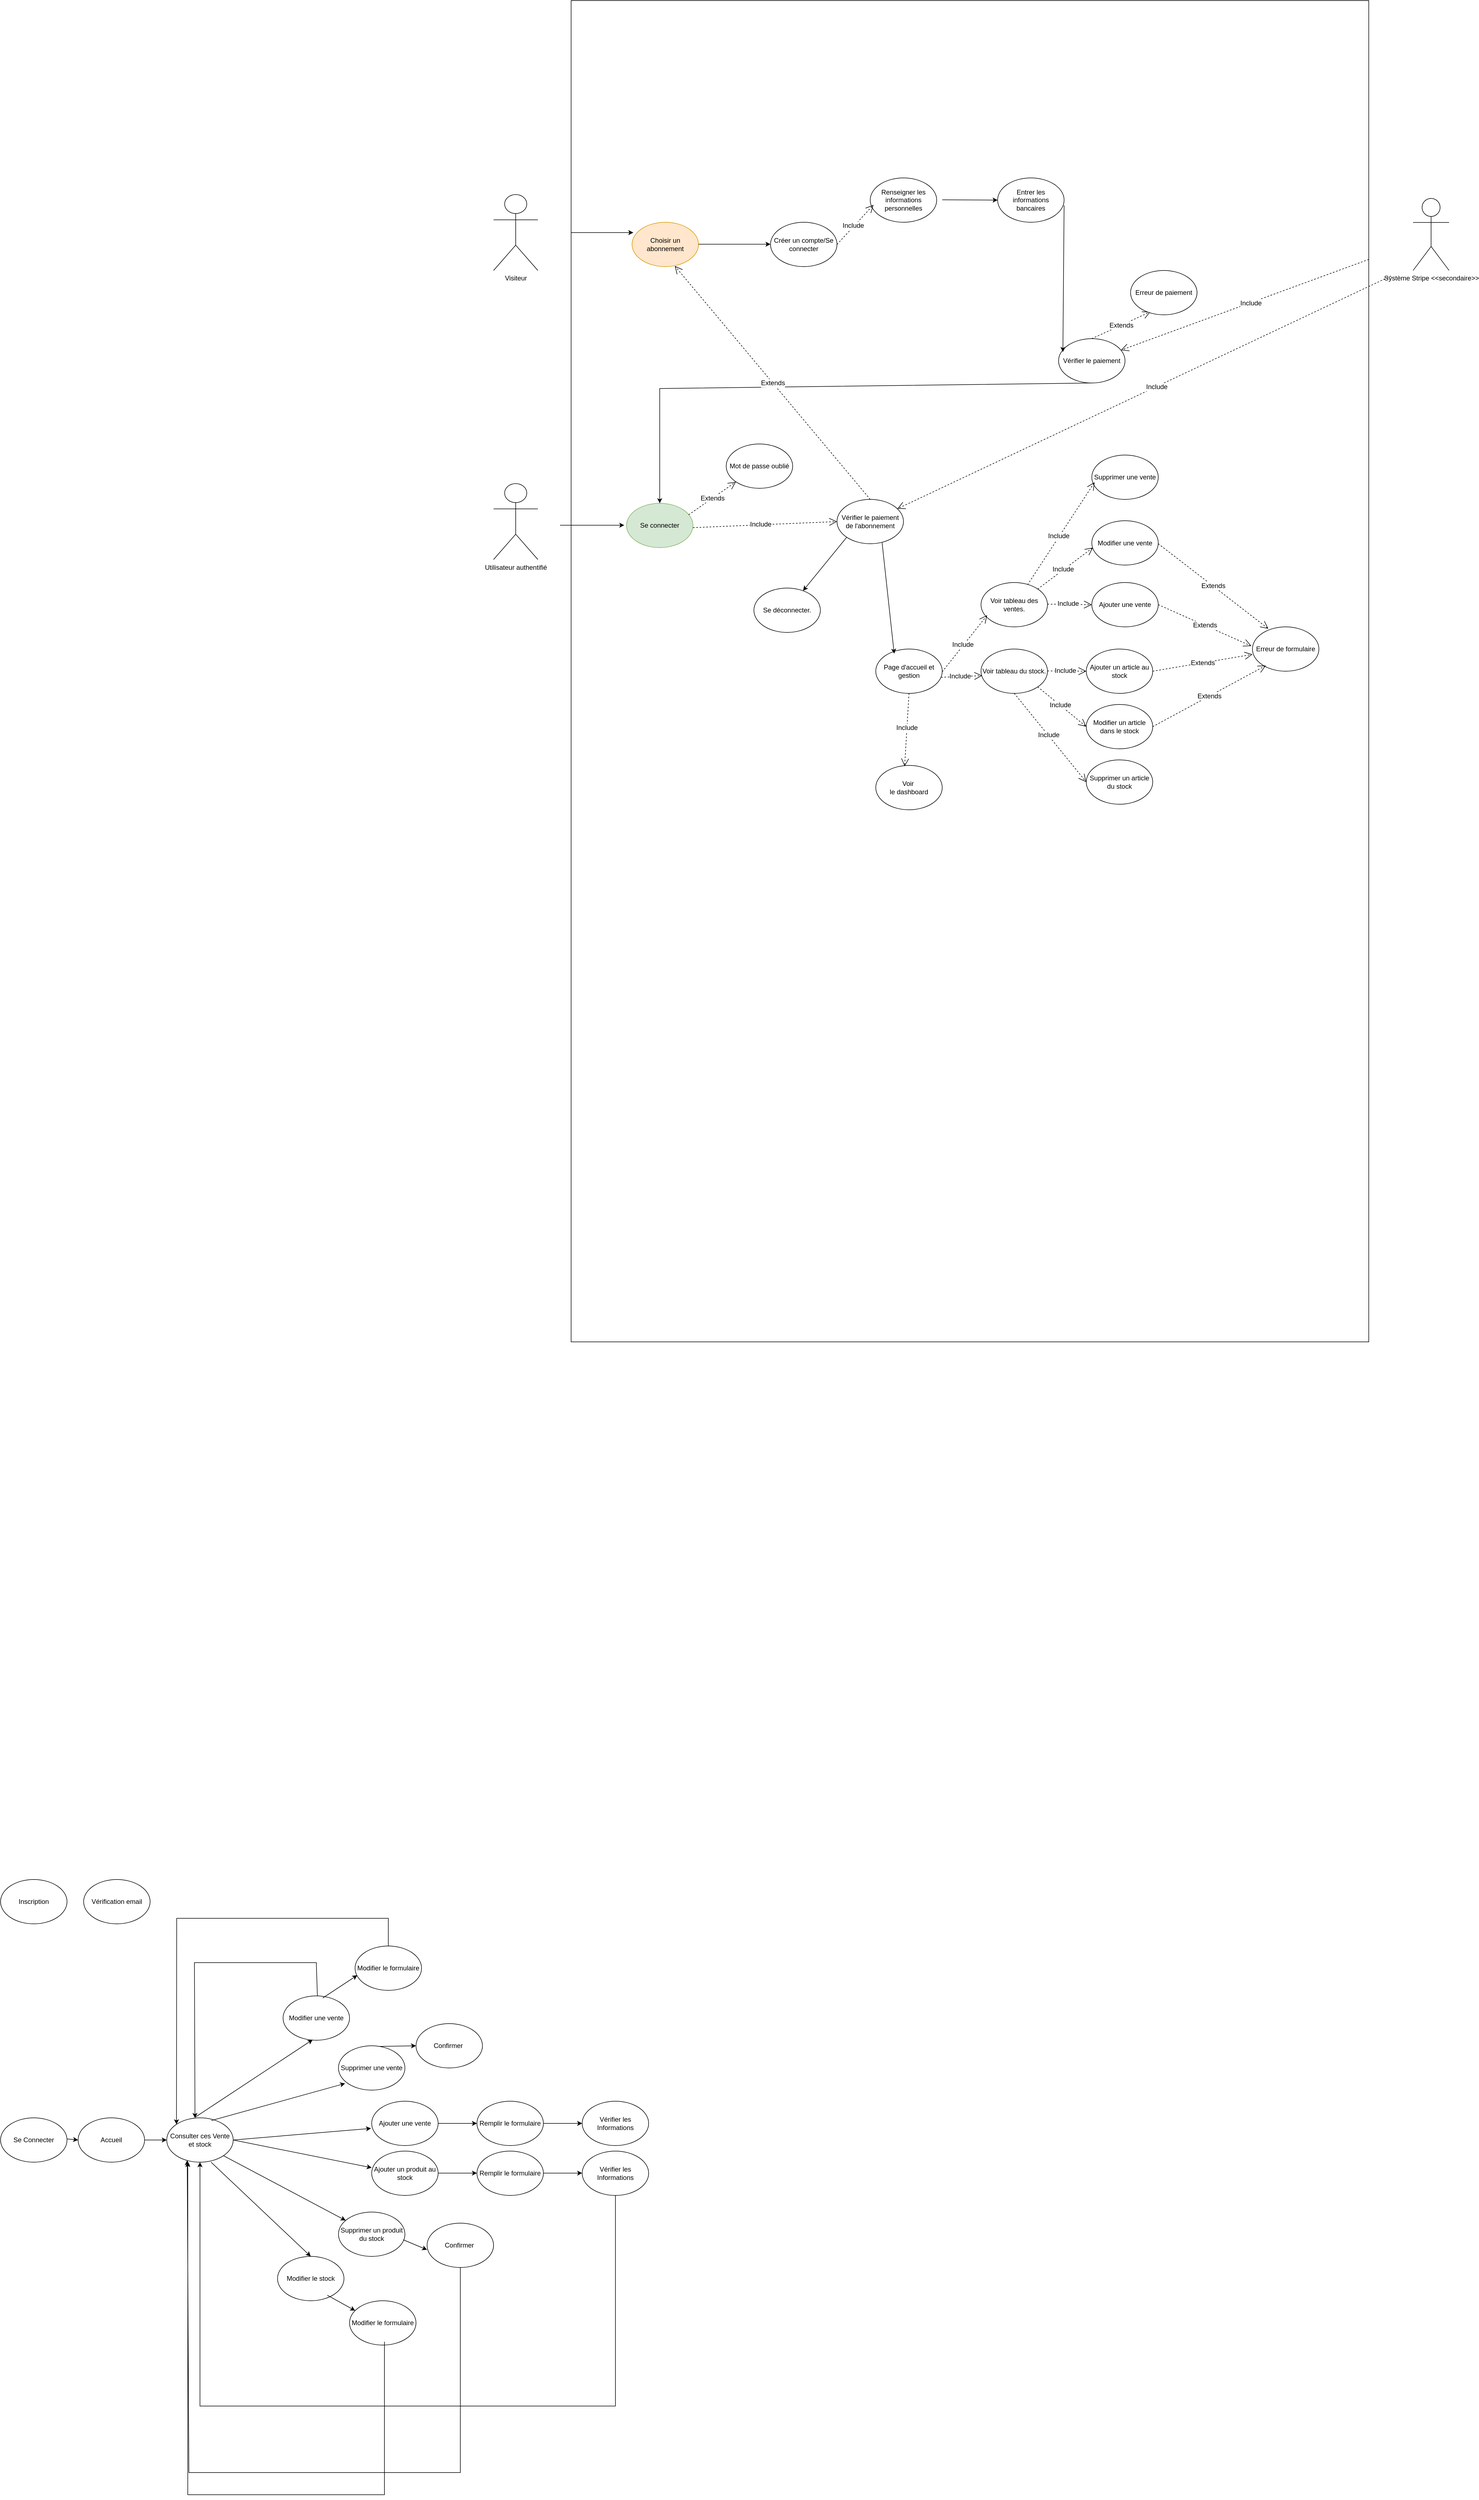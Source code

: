 <mxfile version="25.0.3">
  <diagram name="Page-1" id="WDRVITcvD2mHld8Jn1Gp">
    <mxGraphModel dx="2612" dy="3142" grid="1" gridSize="10" guides="1" tooltips="1" connect="1" arrows="1" fold="1" page="1" pageScale="1" pageWidth="1200" pageHeight="1600" background="#ffffff" math="0" shadow="0">
      <root>
        <mxCell id="0" />
        <mxCell id="1" parent="0" />
        <mxCell id="PsPLvPypxk53Q5T2BopA-7" value="Se Connecter" style="ellipse;whiteSpace=wrap;html=1;labelBackgroundColor=none;" vertex="1" parent="1">
          <mxGeometry x="-540" y="2500" width="120" height="80" as="geometry" />
        </mxCell>
        <mxCell id="PsPLvPypxk53Q5T2BopA-8" value="&lt;div&gt;Consulter ces Vente et stock&lt;/div&gt;" style="ellipse;whiteSpace=wrap;html=1;labelBackgroundColor=none;" vertex="1" parent="1">
          <mxGeometry x="-240" y="2500" width="120" height="80" as="geometry" />
        </mxCell>
        <mxCell id="PsPLvPypxk53Q5T2BopA-9" value="Ajouter un produit au stock" style="ellipse;whiteSpace=wrap;html=1;labelBackgroundColor=none;" vertex="1" parent="1">
          <mxGeometry x="130" y="2560" width="120" height="80" as="geometry" />
        </mxCell>
        <mxCell id="PsPLvPypxk53Q5T2BopA-10" value="Ajouter une vente" style="ellipse;whiteSpace=wrap;html=1;labelBackgroundColor=none;" vertex="1" parent="1">
          <mxGeometry x="130" y="2470" width="120" height="80" as="geometry" />
        </mxCell>
        <mxCell id="PsPLvPypxk53Q5T2BopA-11" value="Supprimer un produit du stock" style="ellipse;whiteSpace=wrap;html=1;labelBackgroundColor=none;" vertex="1" parent="1">
          <mxGeometry x="70" y="2670" width="120" height="80" as="geometry" />
        </mxCell>
        <mxCell id="PsPLvPypxk53Q5T2BopA-12" value="Supprimer une vente" style="ellipse;whiteSpace=wrap;html=1;labelBackgroundColor=none;" vertex="1" parent="1">
          <mxGeometry x="70" y="2370" width="120" height="80" as="geometry" />
        </mxCell>
        <mxCell id="PsPLvPypxk53Q5T2BopA-13" value="Modifier une vente" style="ellipse;whiteSpace=wrap;html=1;labelBackgroundColor=none;" vertex="1" parent="1">
          <mxGeometry x="-30" y="2280" width="120" height="80" as="geometry" />
        </mxCell>
        <mxCell id="PsPLvPypxk53Q5T2BopA-14" value="Modifier le stock" style="ellipse;whiteSpace=wrap;html=1;labelBackgroundColor=none;" vertex="1" parent="1">
          <mxGeometry x="-40" y="2750" width="120" height="80" as="geometry" />
        </mxCell>
        <mxCell id="PsPLvPypxk53Q5T2BopA-15" value="Inscription" style="ellipse;whiteSpace=wrap;html=1;labelBackgroundColor=none;" vertex="1" parent="1">
          <mxGeometry x="-540" y="2070" width="120" height="80" as="geometry" />
        </mxCell>
        <mxCell id="PsPLvPypxk53Q5T2BopA-16" value="Vérification email" style="ellipse;whiteSpace=wrap;html=1;labelBackgroundColor=none;" vertex="1" parent="1">
          <mxGeometry x="-390" y="2070" width="120" height="80" as="geometry" />
        </mxCell>
        <mxCell id="PsPLvPypxk53Q5T2BopA-21" value="Modifier le formulaire" style="ellipse;whiteSpace=wrap;html=1;labelBackgroundColor=none;" vertex="1" parent="1">
          <mxGeometry x="100" y="2190" width="120" height="80" as="geometry" />
        </mxCell>
        <mxCell id="PsPLvPypxk53Q5T2BopA-23" value="Accueil" style="ellipse;whiteSpace=wrap;html=1;labelBackgroundColor=none;" vertex="1" parent="1">
          <mxGeometry x="-400" y="2500" width="120" height="80" as="geometry" />
        </mxCell>
        <mxCell id="PsPLvPypxk53Q5T2BopA-24" value="Con&lt;span style=&quot;background-color: initial;&quot;&gt;firmer&amp;nbsp;&lt;/span&gt;" style="ellipse;whiteSpace=wrap;html=1;labelBackgroundColor=none;" vertex="1" parent="1">
          <mxGeometry x="210" y="2330" width="120" height="80" as="geometry" />
        </mxCell>
        <mxCell id="PsPLvPypxk53Q5T2BopA-25" value="Remplir le formulaire" style="ellipse;whiteSpace=wrap;html=1;labelBackgroundColor=none;" vertex="1" parent="1">
          <mxGeometry x="320" y="2470" width="120" height="80" as="geometry" />
        </mxCell>
        <mxCell id="PsPLvPypxk53Q5T2BopA-26" value="Remplir le formulaire" style="ellipse;whiteSpace=wrap;html=1;labelBackgroundColor=none;" vertex="1" parent="1">
          <mxGeometry x="320" y="2560" width="120" height="80" as="geometry" />
        </mxCell>
        <mxCell id="PsPLvPypxk53Q5T2BopA-27" value="Modifier le formulaire" style="ellipse;whiteSpace=wrap;html=1;labelBackgroundColor=none;" vertex="1" parent="1">
          <mxGeometry x="90" y="2830" width="120" height="80" as="geometry" />
        </mxCell>
        <mxCell id="PsPLvPypxk53Q5T2BopA-28" value="Con&lt;span style=&quot;background-color: initial;&quot;&gt;firmer&amp;nbsp;&lt;/span&gt;" style="ellipse;whiteSpace=wrap;html=1;labelBackgroundColor=none;" vertex="1" parent="1">
          <mxGeometry x="230" y="2690" width="120" height="80" as="geometry" />
        </mxCell>
        <mxCell id="PsPLvPypxk53Q5T2BopA-29" value="Vérifier les Informations" style="ellipse;whiteSpace=wrap;html=1;labelBackgroundColor=none;" vertex="1" parent="1">
          <mxGeometry x="510" y="2470" width="120" height="80" as="geometry" />
        </mxCell>
        <mxCell id="PsPLvPypxk53Q5T2BopA-30" value="Vérifier les Informations" style="ellipse;whiteSpace=wrap;html=1;labelBackgroundColor=none;" vertex="1" parent="1">
          <mxGeometry x="510" y="2560" width="120" height="80" as="geometry" />
        </mxCell>
        <mxCell id="PsPLvPypxk53Q5T2BopA-31" value="" style="endArrow=classic;html=1;rounded=0;entryX=0;entryY=0.5;entryDx=0;entryDy=0;labelBackgroundColor=none;fontColor=default;" edge="1" parent="1" target="PsPLvPypxk53Q5T2BopA-23">
          <mxGeometry width="50" height="50" relative="1" as="geometry">
            <mxPoint x="-420" y="2538" as="sourcePoint" />
            <mxPoint x="-240" y="2760" as="targetPoint" />
          </mxGeometry>
        </mxCell>
        <mxCell id="PsPLvPypxk53Q5T2BopA-32" value="" style="endArrow=classic;html=1;rounded=0;entryX=0;entryY=0.5;entryDx=0;entryDy=0;labelBackgroundColor=none;fontColor=default;" edge="1" parent="1" source="PsPLvPypxk53Q5T2BopA-23" target="PsPLvPypxk53Q5T2BopA-8">
          <mxGeometry width="50" height="50" relative="1" as="geometry">
            <mxPoint x="-170" y="2580" as="sourcePoint" />
            <mxPoint x="-160" y="2542" as="targetPoint" />
          </mxGeometry>
        </mxCell>
        <mxCell id="PsPLvPypxk53Q5T2BopA-34" value="" style="endArrow=classic;html=1;rounded=0;entryX=-0.01;entryY=0.613;entryDx=0;entryDy=0;entryPerimeter=0;exitX=1;exitY=0.5;exitDx=0;exitDy=0;labelBackgroundColor=none;fontColor=default;" edge="1" parent="1" source="PsPLvPypxk53Q5T2BopA-8" target="PsPLvPypxk53Q5T2BopA-10">
          <mxGeometry width="50" height="50" relative="1" as="geometry">
            <mxPoint x="100" y="2550" as="sourcePoint" />
            <mxPoint x="200" y="2550" as="targetPoint" />
          </mxGeometry>
        </mxCell>
        <mxCell id="PsPLvPypxk53Q5T2BopA-35" value="" style="endArrow=classic;html=1;rounded=0;entryX=0;entryY=0.375;entryDx=0;entryDy=0;entryPerimeter=0;exitX=1;exitY=0.5;exitDx=0;exitDy=0;labelBackgroundColor=none;fontColor=default;" edge="1" parent="1" source="PsPLvPypxk53Q5T2BopA-8" target="PsPLvPypxk53Q5T2BopA-9">
          <mxGeometry width="50" height="50" relative="1" as="geometry">
            <mxPoint x="100" y="2550" as="sourcePoint" />
            <mxPoint x="139" y="2529" as="targetPoint" />
          </mxGeometry>
        </mxCell>
        <mxCell id="PsPLvPypxk53Q5T2BopA-36" value="" style="endArrow=classic;html=1;rounded=0;exitX=1;exitY=0.5;exitDx=0;exitDy=0;labelBackgroundColor=none;fontColor=default;" edge="1" parent="1" source="PsPLvPypxk53Q5T2BopA-10" target="PsPLvPypxk53Q5T2BopA-25">
          <mxGeometry width="50" height="50" relative="1" as="geometry">
            <mxPoint x="110" y="2560" as="sourcePoint" />
            <mxPoint x="139" y="2529" as="targetPoint" />
          </mxGeometry>
        </mxCell>
        <mxCell id="PsPLvPypxk53Q5T2BopA-37" value="" style="endArrow=classic;html=1;rounded=0;exitX=1;exitY=0.5;exitDx=0;exitDy=0;labelBackgroundColor=none;fontColor=default;" edge="1" parent="1">
          <mxGeometry width="50" height="50" relative="1" as="geometry">
            <mxPoint x="250" y="2599.7" as="sourcePoint" />
            <mxPoint x="320" y="2599.7" as="targetPoint" />
          </mxGeometry>
        </mxCell>
        <mxCell id="PsPLvPypxk53Q5T2BopA-38" value="" style="endArrow=classic;html=1;rounded=0;exitX=1;exitY=0.5;exitDx=0;exitDy=0;labelBackgroundColor=none;fontColor=default;" edge="1" parent="1">
          <mxGeometry width="50" height="50" relative="1" as="geometry">
            <mxPoint x="440" y="2510" as="sourcePoint" />
            <mxPoint x="510" y="2510" as="targetPoint" />
          </mxGeometry>
        </mxCell>
        <mxCell id="PsPLvPypxk53Q5T2BopA-39" value="" style="endArrow=classic;html=1;rounded=0;exitX=1;exitY=0.5;exitDx=0;exitDy=0;labelBackgroundColor=none;fontColor=default;" edge="1" parent="1">
          <mxGeometry width="50" height="50" relative="1" as="geometry">
            <mxPoint x="440" y="2599.7" as="sourcePoint" />
            <mxPoint x="510" y="2599.7" as="targetPoint" />
          </mxGeometry>
        </mxCell>
        <mxCell id="PsPLvPypxk53Q5T2BopA-43" value="" style="endArrow=classic;html=1;rounded=0;exitX=1;exitY=1;exitDx=0;exitDy=0;labelBackgroundColor=none;fontColor=default;" edge="1" parent="1" source="PsPLvPypxk53Q5T2BopA-8" target="PsPLvPypxk53Q5T2BopA-11">
          <mxGeometry width="50" height="50" relative="1" as="geometry">
            <mxPoint x="40" y="2590" as="sourcePoint" />
            <mxPoint x="70" y="2630" as="targetPoint" />
          </mxGeometry>
        </mxCell>
        <mxCell id="PsPLvPypxk53Q5T2BopA-44" value="" style="endArrow=classic;html=1;rounded=0;entryX=0.5;entryY=0;entryDx=0;entryDy=0;exitX=0.667;exitY=1;exitDx=0;exitDy=0;exitPerimeter=0;labelBackgroundColor=none;fontColor=default;" edge="1" parent="1" source="PsPLvPypxk53Q5T2BopA-8" target="PsPLvPypxk53Q5T2BopA-14">
          <mxGeometry width="50" height="50" relative="1" as="geometry">
            <mxPoint x="40" y="2590" as="sourcePoint" />
            <mxPoint x="113" y="2684" as="targetPoint" />
          </mxGeometry>
        </mxCell>
        <mxCell id="PsPLvPypxk53Q5T2BopA-45" value="" style="endArrow=classic;html=1;rounded=0;exitX=0.672;exitY=0.061;exitDx=0;exitDy=0;exitPerimeter=0;labelBackgroundColor=none;fontColor=default;" edge="1" parent="1" source="PsPLvPypxk53Q5T2BopA-8">
          <mxGeometry width="50" height="50" relative="1" as="geometry">
            <mxPoint x="41" y="2510" as="sourcePoint" />
            <mxPoint x="82" y="2438" as="targetPoint" />
          </mxGeometry>
        </mxCell>
        <mxCell id="PsPLvPypxk53Q5T2BopA-46" value="" style="endArrow=classic;html=1;rounded=0;entryX=0.446;entryY=0.987;entryDx=0;entryDy=0;entryPerimeter=0;exitX=0.432;exitY=-0.018;exitDx=0;exitDy=0;exitPerimeter=0;labelBackgroundColor=none;fontColor=default;" edge="1" parent="1" source="PsPLvPypxk53Q5T2BopA-8" target="PsPLvPypxk53Q5T2BopA-13">
          <mxGeometry width="50" height="50" relative="1" as="geometry">
            <mxPoint x="40" y="2510" as="sourcePoint" />
            <mxPoint x="92" y="2448" as="targetPoint" />
          </mxGeometry>
        </mxCell>
        <mxCell id="PsPLvPypxk53Q5T2BopA-47" value="" style="endArrow=classic;html=1;rounded=0;exitX=0.597;exitY=0.048;exitDx=0;exitDy=0;exitPerimeter=0;entryX=0.034;entryY=0.658;entryDx=0;entryDy=0;entryPerimeter=0;labelBackgroundColor=none;fontColor=default;" edge="1" parent="1" source="PsPLvPypxk53Q5T2BopA-13" target="PsPLvPypxk53Q5T2BopA-21">
          <mxGeometry width="50" height="50" relative="1" as="geometry">
            <mxPoint x="51" y="2520" as="sourcePoint" />
            <mxPoint x="92" y="2448" as="targetPoint" />
          </mxGeometry>
        </mxCell>
        <mxCell id="PsPLvPypxk53Q5T2BopA-48" value="" style="endArrow=classic;html=1;rounded=0;exitX=0.622;exitY=0.014;exitDx=0;exitDy=0;exitPerimeter=0;entryX=0;entryY=0.5;entryDx=0;entryDy=0;labelBackgroundColor=none;fontColor=default;" edge="1" parent="1" source="PsPLvPypxk53Q5T2BopA-12" target="PsPLvPypxk53Q5T2BopA-24">
          <mxGeometry width="50" height="50" relative="1" as="geometry">
            <mxPoint x="52" y="2294" as="sourcePoint" />
            <mxPoint x="114" y="2253" as="targetPoint" />
          </mxGeometry>
        </mxCell>
        <mxCell id="PsPLvPypxk53Q5T2BopA-50" value="" style="endArrow=classic;html=1;rounded=0;entryX=0.085;entryY=0.223;entryDx=0;entryDy=0;entryPerimeter=0;labelBackgroundColor=none;fontColor=default;" edge="1" parent="1" target="PsPLvPypxk53Q5T2BopA-27">
          <mxGeometry width="50" height="50" relative="1" as="geometry">
            <mxPoint x="50" y="2820" as="sourcePoint" />
            <mxPoint x="113" y="2904" as="targetPoint" />
          </mxGeometry>
        </mxCell>
        <mxCell id="PsPLvPypxk53Q5T2BopA-51" value="" style="endArrow=classic;html=1;rounded=0;entryX=0;entryY=0.601;entryDx=0;entryDy=0;entryPerimeter=0;labelBackgroundColor=none;fontColor=default;" edge="1" parent="1" target="PsPLvPypxk53Q5T2BopA-28">
          <mxGeometry width="50" height="50" relative="1" as="geometry">
            <mxPoint x="187" y="2720" as="sourcePoint" />
            <mxPoint x="250" y="2804" as="targetPoint" />
          </mxGeometry>
        </mxCell>
        <mxCell id="PsPLvPypxk53Q5T2BopA-53" value="" style="endArrow=classic;html=1;rounded=0;exitX=0.5;exitY=1;exitDx=0;exitDy=0;entryX=0.5;entryY=1;entryDx=0;entryDy=0;labelBackgroundColor=none;fontColor=default;" edge="1" parent="1" source="PsPLvPypxk53Q5T2BopA-30" target="PsPLvPypxk53Q5T2BopA-8">
          <mxGeometry width="50" height="50" relative="1" as="geometry">
            <mxPoint x="90" y="2670" as="sourcePoint" />
            <mxPoint x="140" y="2620" as="targetPoint" />
            <Array as="points">
              <mxPoint x="570" y="3020" />
              <mxPoint x="-180" y="3020" />
            </Array>
          </mxGeometry>
        </mxCell>
        <mxCell id="PsPLvPypxk53Q5T2BopA-54" value="" style="endArrow=classic;html=1;rounded=0;exitX=0.5;exitY=1;exitDx=0;exitDy=0;entryX=0.308;entryY=0.956;entryDx=0;entryDy=0;entryPerimeter=0;labelBackgroundColor=none;fontColor=default;" edge="1" parent="1" target="PsPLvPypxk53Q5T2BopA-8">
          <mxGeometry width="50" height="50" relative="1" as="geometry">
            <mxPoint x="290" y="2770" as="sourcePoint" />
            <mxPoint x="-460" y="2710" as="targetPoint" />
            <Array as="points">
              <mxPoint x="290" y="3140" />
              <mxPoint x="-200" y="3140" />
            </Array>
          </mxGeometry>
        </mxCell>
        <mxCell id="PsPLvPypxk53Q5T2BopA-55" value="" style="endArrow=classic;html=1;rounded=0;exitX=0.5;exitY=1;exitDx=0;exitDy=0;entryX=0.317;entryY=0.995;entryDx=0;entryDy=0;entryPerimeter=0;labelBackgroundColor=none;fontColor=default;" edge="1" parent="1" target="PsPLvPypxk53Q5T2BopA-8">
          <mxGeometry width="50" height="50" relative="1" as="geometry">
            <mxPoint x="153" y="2904" as="sourcePoint" />
            <mxPoint x="-340" y="2710" as="targetPoint" />
            <Array as="points">
              <mxPoint x="153" y="3180" />
              <mxPoint x="-90" y="3180" />
              <mxPoint x="-202" y="3180" />
            </Array>
          </mxGeometry>
        </mxCell>
        <mxCell id="PsPLvPypxk53Q5T2BopA-56" value="" style="endArrow=classic;html=1;rounded=0;exitX=0.5;exitY=1;exitDx=0;exitDy=0;entryX=0;entryY=0;entryDx=0;entryDy=0;labelBackgroundColor=none;fontColor=default;" edge="1" parent="1" target="PsPLvPypxk53Q5T2BopA-8">
          <mxGeometry width="50" height="50" relative="1" as="geometry">
            <mxPoint x="160" y="2190" as="sourcePoint" />
            <mxPoint x="-333" y="1996" as="targetPoint" />
            <Array as="points">
              <mxPoint x="160" y="2140" />
              <mxPoint x="-222" y="2140" />
            </Array>
          </mxGeometry>
        </mxCell>
        <mxCell id="PsPLvPypxk53Q5T2BopA-57" value="" style="endArrow=classic;html=1;rounded=0;exitX=0.5;exitY=1;exitDx=0;exitDy=0;entryX=0.425;entryY=0.004;entryDx=0;entryDy=0;entryPerimeter=0;labelBackgroundColor=none;fontColor=default;" edge="1" parent="1" target="PsPLvPypxk53Q5T2BopA-8">
          <mxGeometry width="50" height="50" relative="1" as="geometry">
            <mxPoint x="32" y="2280" as="sourcePoint" />
            <mxPoint x="-350" y="2602" as="targetPoint" />
            <Array as="points">
              <mxPoint x="30" y="2220" />
              <mxPoint x="-190" y="2220" />
            </Array>
          </mxGeometry>
        </mxCell>
        <mxCell id="PsPLvPypxk53Q5T2BopA-70" value="" style="rounded=0;whiteSpace=wrap;html=1;" vertex="1" parent="1">
          <mxGeometry x="490" y="-1320" width="1440" height="2420" as="geometry" />
        </mxCell>
        <mxCell id="PsPLvPypxk53Q5T2BopA-71" value="Visiteur" style="shape=umlActor;verticalLabelPosition=bottom;verticalAlign=top;html=1;" vertex="1" parent="1">
          <mxGeometry x="350" y="-970" width="80" height="137" as="geometry" />
        </mxCell>
        <mxCell id="PsPLvPypxk53Q5T2BopA-72" value="" style="endArrow=classic;html=1;rounded=0;exitX=0;exitY=0.173;exitDx=0;exitDy=0;exitPerimeter=0;entryX=0.078;entryY=0.173;entryDx=0;entryDy=0;entryPerimeter=0;" edge="1" parent="1" source="PsPLvPypxk53Q5T2BopA-70" target="PsPLvPypxk53Q5T2BopA-70">
          <mxGeometry width="50" height="50" relative="1" as="geometry">
            <mxPoint x="520" y="-800" as="sourcePoint" />
            <mxPoint x="570" y="-850" as="targetPoint" />
          </mxGeometry>
        </mxCell>
        <mxCell id="PsPLvPypxk53Q5T2BopA-73" value="Choisir un abonnement" style="ellipse;whiteSpace=wrap;html=1;fillColor=#ffe6cc;strokeColor=#d79b00;" vertex="1" parent="1">
          <mxGeometry x="600" y="-920" width="120" height="80" as="geometry" />
        </mxCell>
        <mxCell id="PsPLvPypxk53Q5T2BopA-74" value="" style="endArrow=classic;html=1;rounded=0;exitX=0;exitY=0.173;exitDx=0;exitDy=0;exitPerimeter=0;entryX=0.078;entryY=0.173;entryDx=0;entryDy=0;entryPerimeter=0;" edge="1" parent="1">
          <mxGeometry width="50" height="50" relative="1" as="geometry">
            <mxPoint x="720" y="-880.4" as="sourcePoint" />
            <mxPoint x="850" y="-880.4" as="targetPoint" />
          </mxGeometry>
        </mxCell>
        <mxCell id="PsPLvPypxk53Q5T2BopA-75" value="Créer un compte/Se connecter" style="ellipse;whiteSpace=wrap;html=1;" vertex="1" parent="1">
          <mxGeometry x="850" y="-920" width="120" height="80" as="geometry" />
        </mxCell>
        <mxCell id="PsPLvPypxk53Q5T2BopA-76" value="Renseigner les informations personnelles" style="ellipse;whiteSpace=wrap;html=1;" vertex="1" parent="1">
          <mxGeometry x="1030" y="-1000" width="120" height="80" as="geometry" />
        </mxCell>
        <mxCell id="PsPLvPypxk53Q5T2BopA-77" value="Entrer les informations bancaires" style="ellipse;whiteSpace=wrap;html=1;" vertex="1" parent="1">
          <mxGeometry x="1260" y="-1000" width="120" height="80" as="geometry" />
        </mxCell>
        <mxCell id="PsPLvPypxk53Q5T2BopA-78" value="Vérifier le paiement" style="ellipse;whiteSpace=wrap;html=1;" vertex="1" parent="1">
          <mxGeometry x="1370" y="-710" width="120" height="80" as="geometry" />
        </mxCell>
        <mxCell id="PsPLvPypxk53Q5T2BopA-79" value="Se connecter" style="ellipse;whiteSpace=wrap;html=1;fillColor=#d5e8d4;strokeColor=#82b366;" vertex="1" parent="1">
          <mxGeometry x="590" y="-413" width="120" height="80" as="geometry" />
        </mxCell>
        <mxCell id="PsPLvPypxk53Q5T2BopA-80" value="Extends" style="endArrow=open;endSize=12;dashed=1;html=1;rounded=0;fontSize=12;curved=1;exitX=0.5;exitY=0;exitDx=0;exitDy=0;entryX=0.299;entryY=0.932;entryDx=0;entryDy=0;entryPerimeter=0;" edge="1" parent="1" source="PsPLvPypxk53Q5T2BopA-78" target="PsPLvPypxk53Q5T2BopA-90">
          <mxGeometry x="-0.004" width="160" relative="1" as="geometry">
            <mxPoint x="1258" y="-1097" as="sourcePoint" />
            <mxPoint x="890" y="-1150" as="targetPoint" />
            <mxPoint as="offset" />
          </mxGeometry>
        </mxCell>
        <mxCell id="PsPLvPypxk53Q5T2BopA-81" value="Include" style="endArrow=open;endSize=12;dashed=1;html=1;rounded=0;fontSize=12;curved=1;entryX=0.049;entryY=0.608;entryDx=0;entryDy=0;exitX=1;exitY=0.5;exitDx=0;exitDy=0;entryPerimeter=0;" edge="1" parent="1" source="PsPLvPypxk53Q5T2BopA-75" target="PsPLvPypxk53Q5T2BopA-76">
          <mxGeometry x="-0.051" y="1" width="160" relative="1" as="geometry">
            <mxPoint x="1050" y="-800" as="sourcePoint" />
            <mxPoint x="797" y="-732" as="targetPoint" />
            <mxPoint x="-1" as="offset" />
          </mxGeometry>
        </mxCell>
        <mxCell id="PsPLvPypxk53Q5T2BopA-82" value="" style="endArrow=classic;html=1;rounded=0;exitX=0;exitY=0.173;exitDx=0;exitDy=0;exitPerimeter=0;entryX=0;entryY=0.5;entryDx=0;entryDy=0;" edge="1" parent="1" target="PsPLvPypxk53Q5T2BopA-77">
          <mxGeometry width="50" height="50" relative="1" as="geometry">
            <mxPoint x="1160" y="-960.48" as="sourcePoint" />
            <mxPoint x="1220" y="-960.06" as="targetPoint" />
          </mxGeometry>
        </mxCell>
        <mxCell id="PsPLvPypxk53Q5T2BopA-83" value="Système Stripe &amp;lt;&amp;lt;secondaire&amp;gt;&amp;gt;" style="shape=umlActor;verticalLabelPosition=bottom;verticalAlign=top;html=1;" vertex="1" parent="1">
          <mxGeometry x="2010" y="-963" width="65" height="130" as="geometry" />
        </mxCell>
        <mxCell id="PsPLvPypxk53Q5T2BopA-85" value="Include" style="endArrow=open;endSize=12;dashed=1;html=1;rounded=0;fontSize=12;curved=1;exitX=1;exitY=0.193;exitDx=0;exitDy=0;exitPerimeter=0;" edge="1" parent="1" source="PsPLvPypxk53Q5T2BopA-70" target="PsPLvPypxk53Q5T2BopA-78">
          <mxGeometry x="-0.051" y="1" width="160" relative="1" as="geometry">
            <mxPoint x="1580" y="-869" as="sourcePoint" />
            <mxPoint x="1666" y="-860" as="targetPoint" />
            <mxPoint x="-1" as="offset" />
          </mxGeometry>
        </mxCell>
        <mxCell id="PsPLvPypxk53Q5T2BopA-86" value="Utilisateur authentifié" style="shape=umlActor;verticalLabelPosition=bottom;verticalAlign=top;html=1;" vertex="1" parent="1">
          <mxGeometry x="350" y="-448.5" width="80" height="137" as="geometry" />
        </mxCell>
        <mxCell id="PsPLvPypxk53Q5T2BopA-87" value="" style="endArrow=classic;html=1;rounded=0;exitX=0.5;exitY=1;exitDx=0;exitDy=0;entryX=0.5;entryY=0;entryDx=0;entryDy=0;" edge="1" parent="1" source="PsPLvPypxk53Q5T2BopA-78" target="PsPLvPypxk53Q5T2BopA-79">
          <mxGeometry width="50" height="50" relative="1" as="geometry">
            <mxPoint x="1250" y="-570" as="sourcePoint" />
            <mxPoint x="1300" y="-620" as="targetPoint" />
            <Array as="points">
              <mxPoint x="650" y="-620" />
            </Array>
          </mxGeometry>
        </mxCell>
        <mxCell id="PsPLvPypxk53Q5T2BopA-88" value="" style="endArrow=classic;html=1;rounded=0;exitX=0;exitY=0.173;exitDx=0;exitDy=0;exitPerimeter=0;entryX=0.078;entryY=0.173;entryDx=0;entryDy=0;entryPerimeter=0;" edge="1" parent="1">
          <mxGeometry width="50" height="50" relative="1" as="geometry">
            <mxPoint x="470" y="-373.42" as="sourcePoint" />
            <mxPoint x="586" y="-373.42" as="targetPoint" />
          </mxGeometry>
        </mxCell>
        <mxCell id="PsPLvPypxk53Q5T2BopA-89" value="" style="endArrow=classic;html=1;rounded=0;exitX=0;exitY=0.173;exitDx=0;exitDy=0;exitPerimeter=0;entryX=0.065;entryY=0.301;entryDx=0;entryDy=0;entryPerimeter=0;" edge="1" parent="1" target="PsPLvPypxk53Q5T2BopA-78">
          <mxGeometry width="50" height="50" relative="1" as="geometry">
            <mxPoint x="1380" y="-950.48" as="sourcePoint" />
            <mxPoint x="1480" y="-950" as="targetPoint" />
          </mxGeometry>
        </mxCell>
        <mxCell id="PsPLvPypxk53Q5T2BopA-90" value="Erreur de paiement" style="ellipse;whiteSpace=wrap;html=1;" vertex="1" parent="1">
          <mxGeometry x="1500" y="-833" width="120" height="80" as="geometry" />
        </mxCell>
        <mxCell id="PsPLvPypxk53Q5T2BopA-91" value="Mot de passe oublié" style="ellipse;whiteSpace=wrap;html=1;" vertex="1" parent="1">
          <mxGeometry x="770" y="-520" width="120" height="80" as="geometry" />
        </mxCell>
        <mxCell id="PsPLvPypxk53Q5T2BopA-92" value="Extends" style="endArrow=open;endSize=12;dashed=1;html=1;rounded=0;fontSize=12;curved=1;exitX=0.935;exitY=0.259;exitDx=0;exitDy=0;entryX=0;entryY=1;entryDx=0;entryDy=0;exitPerimeter=0;" edge="1" parent="1" source="PsPLvPypxk53Q5T2BopA-79" target="PsPLvPypxk53Q5T2BopA-91">
          <mxGeometry x="-0.004" width="160" relative="1" as="geometry">
            <mxPoint x="700" y="-385" as="sourcePoint" />
            <mxPoint x="756" y="-480" as="targetPoint" />
            <mxPoint as="offset" />
          </mxGeometry>
        </mxCell>
        <mxCell id="PsPLvPypxk53Q5T2BopA-93" value="Vérifier le paiement de l&#39;abonnement" style="ellipse;whiteSpace=wrap;html=1;" vertex="1" parent="1">
          <mxGeometry x="970" y="-420" width="120" height="80" as="geometry" />
        </mxCell>
        <mxCell id="PsPLvPypxk53Q5T2BopA-94" value="Page d&#39;accueil et gestion" style="ellipse;whiteSpace=wrap;html=1;" vertex="1" parent="1">
          <mxGeometry x="1040" y="-150" width="120" height="80" as="geometry" />
        </mxCell>
        <mxCell id="PsPLvPypxk53Q5T2BopA-95" value="Voir tableau des ventes." style="ellipse;whiteSpace=wrap;html=1;" vertex="1" parent="1">
          <mxGeometry x="1230" y="-270" width="120" height="80" as="geometry" />
        </mxCell>
        <mxCell id="PsPLvPypxk53Q5T2BopA-96" value="Voir tableau du stock." style="ellipse;whiteSpace=wrap;html=1;" vertex="1" parent="1">
          <mxGeometry x="1230" y="-150" width="120" height="80" as="geometry" />
        </mxCell>
        <mxCell id="PsPLvPypxk53Q5T2BopA-97" value="Voir&amp;nbsp;&lt;div&gt;le&lt;span style=&quot;background-color: initial;&quot;&gt;&amp;nbsp;dashboard&lt;/span&gt;&lt;/div&gt;" style="ellipse;whiteSpace=wrap;html=1;" vertex="1" parent="1">
          <mxGeometry x="1040" y="60" width="120" height="80" as="geometry" />
        </mxCell>
        <mxCell id="PsPLvPypxk53Q5T2BopA-98" value="Se déconnecter." style="ellipse;whiteSpace=wrap;html=1;" vertex="1" parent="1">
          <mxGeometry x="820" y="-260" width="120" height="80" as="geometry" />
        </mxCell>
        <mxCell id="PsPLvPypxk53Q5T2BopA-99" value="Include" style="endArrow=open;endSize=12;dashed=1;html=1;rounded=0;fontSize=12;curved=1;exitX=1;exitY=0.193;exitDx=0;exitDy=0;exitPerimeter=0;" edge="1" parent="1" target="PsPLvPypxk53Q5T2BopA-93">
          <mxGeometry x="-0.051" y="1" width="160" relative="1" as="geometry">
            <mxPoint x="1970" y="-823" as="sourcePoint" />
            <mxPoint x="1495" y="-677" as="targetPoint" />
            <mxPoint x="-1" as="offset" />
          </mxGeometry>
        </mxCell>
        <mxCell id="PsPLvPypxk53Q5T2BopA-101" value="" style="endArrow=classic;html=1;rounded=0;exitX=0.678;exitY=0.97;exitDx=0;exitDy=0;entryX=0.277;entryY=0.105;entryDx=0;entryDy=0;exitPerimeter=0;entryPerimeter=0;" edge="1" parent="1" source="PsPLvPypxk53Q5T2BopA-93" target="PsPLvPypxk53Q5T2BopA-94">
          <mxGeometry width="50" height="50" relative="1" as="geometry">
            <mxPoint x="720" y="-363" as="sourcePoint" />
            <mxPoint x="980" y="-370" as="targetPoint" />
          </mxGeometry>
        </mxCell>
        <mxCell id="PsPLvPypxk53Q5T2BopA-102" value="" style="endArrow=classic;html=1;rounded=0;exitX=0;exitY=1;exitDx=0;exitDy=0;" edge="1" parent="1" source="PsPLvPypxk53Q5T2BopA-93" target="PsPLvPypxk53Q5T2BopA-98">
          <mxGeometry width="50" height="50" relative="1" as="geometry">
            <mxPoint x="1061" y="-332" as="sourcePoint" />
            <mxPoint x="1133" y="-252" as="targetPoint" />
          </mxGeometry>
        </mxCell>
        <mxCell id="PsPLvPypxk53Q5T2BopA-104" value="Modifier une vente" style="ellipse;whiteSpace=wrap;html=1;" vertex="1" parent="1">
          <mxGeometry x="1430" y="-381.5" width="120" height="80" as="geometry" />
        </mxCell>
        <mxCell id="PsPLvPypxk53Q5T2BopA-105" value="Ajouter une vente" style="ellipse;whiteSpace=wrap;html=1;" vertex="1" parent="1">
          <mxGeometry x="1430" y="-270" width="120" height="80" as="geometry" />
        </mxCell>
        <mxCell id="PsPLvPypxk53Q5T2BopA-108" value="Supprimer une vente" style="ellipse;whiteSpace=wrap;html=1;" vertex="1" parent="1">
          <mxGeometry x="1430" y="-500" width="120" height="80" as="geometry" />
        </mxCell>
        <mxCell id="PsPLvPypxk53Q5T2BopA-109" value="Ajouter un article au stock" style="ellipse;whiteSpace=wrap;html=1;" vertex="1" parent="1">
          <mxGeometry x="1420" y="-150" width="120" height="80" as="geometry" />
        </mxCell>
        <mxCell id="PsPLvPypxk53Q5T2BopA-110" value="Modifier un article dans le stock" style="ellipse;whiteSpace=wrap;html=1;" vertex="1" parent="1">
          <mxGeometry x="1420" y="-50" width="120" height="80" as="geometry" />
        </mxCell>
        <mxCell id="PsPLvPypxk53Q5T2BopA-111" value="Supprimer un article du stock" style="ellipse;whiteSpace=wrap;html=1;" vertex="1" parent="1">
          <mxGeometry x="1420" y="50" width="120" height="80" as="geometry" />
        </mxCell>
        <mxCell id="PsPLvPypxk53Q5T2BopA-115" value="Include" style="endArrow=open;endSize=12;dashed=1;html=1;rounded=0;fontSize=12;curved=1;entryX=0;entryY=0.5;entryDx=0;entryDy=0;exitX=1;exitY=0.5;exitDx=0;exitDy=0;" edge="1" parent="1" target="PsPLvPypxk53Q5T2BopA-93">
          <mxGeometry x="-0.051" y="1" width="160" relative="1" as="geometry">
            <mxPoint x="710" y="-369" as="sourcePoint" />
            <mxPoint x="776" y="-440" as="targetPoint" />
            <mxPoint x="-1" as="offset" />
          </mxGeometry>
        </mxCell>
        <mxCell id="PsPLvPypxk53Q5T2BopA-116" value="Extends" style="endArrow=open;endSize=12;dashed=1;html=1;rounded=0;fontSize=12;curved=1;exitX=0.5;exitY=0;exitDx=0;exitDy=0;entryX=0.644;entryY=0.986;entryDx=0;entryDy=0;entryPerimeter=0;" edge="1" parent="1" source="PsPLvPypxk53Q5T2BopA-93" target="PsPLvPypxk53Q5T2BopA-73">
          <mxGeometry x="-0.004" width="160" relative="1" as="geometry">
            <mxPoint x="712" y="-382" as="sourcePoint" />
            <mxPoint x="798" y="-442" as="targetPoint" />
            <mxPoint as="offset" />
          </mxGeometry>
        </mxCell>
        <mxCell id="PsPLvPypxk53Q5T2BopA-117" value="Include" style="endArrow=open;endSize=12;dashed=1;html=1;rounded=0;fontSize=12;curved=1;entryX=0.092;entryY=0.738;entryDx=0;entryDy=0;exitX=1;exitY=0.5;exitDx=0;exitDy=0;entryPerimeter=0;" edge="1" parent="1" target="PsPLvPypxk53Q5T2BopA-95">
          <mxGeometry x="-0.051" y="1" width="160" relative="1" as="geometry">
            <mxPoint x="1160" y="-109" as="sourcePoint" />
            <mxPoint x="1420" y="-120" as="targetPoint" />
            <mxPoint x="-1" as="offset" />
          </mxGeometry>
        </mxCell>
        <mxCell id="PsPLvPypxk53Q5T2BopA-118" value="Include" style="endArrow=open;endSize=12;dashed=1;html=1;rounded=0;fontSize=12;curved=1;entryX=0.017;entryY=0.6;entryDx=0;entryDy=0;exitX=0.983;exitY=0.638;exitDx=0;exitDy=0;entryPerimeter=0;exitPerimeter=0;" edge="1" parent="1" source="PsPLvPypxk53Q5T2BopA-94" target="PsPLvPypxk53Q5T2BopA-96">
          <mxGeometry x="-0.051" y="1" width="160" relative="1" as="geometry">
            <mxPoint x="1170" y="-99" as="sourcePoint" />
            <mxPoint x="1251" y="-201" as="targetPoint" />
            <mxPoint x="-1" as="offset" />
          </mxGeometry>
        </mxCell>
        <mxCell id="PsPLvPypxk53Q5T2BopA-119" value="Include" style="endArrow=open;endSize=12;dashed=1;html=1;rounded=0;fontSize=12;curved=1;entryX=0.434;entryY=0.021;entryDx=0;entryDy=0;exitX=0.5;exitY=1;exitDx=0;exitDy=0;entryPerimeter=0;" edge="1" parent="1" source="PsPLvPypxk53Q5T2BopA-94" target="PsPLvPypxk53Q5T2BopA-97">
          <mxGeometry x="-0.051" y="1" width="160" relative="1" as="geometry">
            <mxPoint x="1180" y="-89" as="sourcePoint" />
            <mxPoint x="1242" y="-92" as="targetPoint" />
            <mxPoint x="-1" as="offset" />
          </mxGeometry>
        </mxCell>
        <mxCell id="PsPLvPypxk53Q5T2BopA-120" value="Include" style="endArrow=open;endSize=12;dashed=1;html=1;rounded=0;fontSize=12;curved=1;entryX=0;entryY=0.5;entryDx=0;entryDy=0;exitX=1;exitY=0.5;exitDx=0;exitDy=0;" edge="1" parent="1" target="PsPLvPypxk53Q5T2BopA-105">
          <mxGeometry x="-0.051" y="1" width="160" relative="1" as="geometry">
            <mxPoint x="1350" y="-231" as="sourcePoint" />
            <mxPoint x="1431" y="-333" as="targetPoint" />
            <mxPoint x="-1" as="offset" />
          </mxGeometry>
        </mxCell>
        <mxCell id="PsPLvPypxk53Q5T2BopA-121" value="Include" style="endArrow=open;endSize=12;dashed=1;html=1;rounded=0;fontSize=12;curved=1;entryX=0.017;entryY=0.606;entryDx=0;entryDy=0;exitX=1;exitY=0;exitDx=0;exitDy=0;entryPerimeter=0;" edge="1" parent="1" source="PsPLvPypxk53Q5T2BopA-95" target="PsPLvPypxk53Q5T2BopA-104">
          <mxGeometry x="-0.051" y="1" width="160" relative="1" as="geometry">
            <mxPoint x="1360" y="-221" as="sourcePoint" />
            <mxPoint x="1400" y="-220" as="targetPoint" />
            <mxPoint x="-1" as="offset" />
          </mxGeometry>
        </mxCell>
        <mxCell id="PsPLvPypxk53Q5T2BopA-122" value="Include" style="endArrow=open;endSize=12;dashed=1;html=1;rounded=0;fontSize=12;curved=1;entryX=0.042;entryY=0.613;entryDx=0;entryDy=0;exitX=0.7;exitY=0.05;exitDx=0;exitDy=0;entryPerimeter=0;exitPerimeter=0;" edge="1" parent="1" source="PsPLvPypxk53Q5T2BopA-95" target="PsPLvPypxk53Q5T2BopA-108">
          <mxGeometry x="-0.051" y="1" width="160" relative="1" as="geometry">
            <mxPoint x="1342" y="-248" as="sourcePoint" />
            <mxPoint x="1442" y="-323" as="targetPoint" />
            <mxPoint x="-1" as="offset" />
          </mxGeometry>
        </mxCell>
        <mxCell id="PsPLvPypxk53Q5T2BopA-123" value="Include" style="endArrow=open;endSize=12;dashed=1;html=1;rounded=0;fontSize=12;curved=1;exitX=1;exitY=0.5;exitDx=0;exitDy=0;entryX=0;entryY=0.5;entryDx=0;entryDy=0;" edge="1" parent="1" target="PsPLvPypxk53Q5T2BopA-109">
          <mxGeometry x="-0.051" y="1" width="160" relative="1" as="geometry">
            <mxPoint x="1350" y="-110.5" as="sourcePoint" />
            <mxPoint x="1390" y="-109" as="targetPoint" />
            <mxPoint x="-1" as="offset" />
          </mxGeometry>
        </mxCell>
        <mxCell id="PsPLvPypxk53Q5T2BopA-126" value="Include" style="endArrow=open;endSize=12;dashed=1;html=1;rounded=0;fontSize=12;curved=1;exitX=1;exitY=1;exitDx=0;exitDy=0;entryX=0;entryY=0.5;entryDx=0;entryDy=0;" edge="1" parent="1" source="PsPLvPypxk53Q5T2BopA-96" target="PsPLvPypxk53Q5T2BopA-110">
          <mxGeometry x="-0.051" y="1" width="160" relative="1" as="geometry">
            <mxPoint x="1360" y="-100.5" as="sourcePoint" />
            <mxPoint x="1430" y="-100" as="targetPoint" />
            <mxPoint x="-1" as="offset" />
          </mxGeometry>
        </mxCell>
        <mxCell id="PsPLvPypxk53Q5T2BopA-127" value="Include" style="endArrow=open;endSize=12;dashed=1;html=1;rounded=0;fontSize=12;curved=1;exitX=0.5;exitY=1;exitDx=0;exitDy=0;entryX=0;entryY=0.5;entryDx=0;entryDy=0;" edge="1" parent="1" source="PsPLvPypxk53Q5T2BopA-96" target="PsPLvPypxk53Q5T2BopA-111">
          <mxGeometry x="-0.051" y="1" width="160" relative="1" as="geometry">
            <mxPoint x="1342" y="-72" as="sourcePoint" />
            <mxPoint x="1430" as="targetPoint" />
            <mxPoint x="-1" as="offset" />
          </mxGeometry>
        </mxCell>
        <mxCell id="PsPLvPypxk53Q5T2BopA-128" value="Erreur de formulaire" style="ellipse;whiteSpace=wrap;html=1;" vertex="1" parent="1">
          <mxGeometry x="1720" y="-190" width="120" height="80" as="geometry" />
        </mxCell>
        <mxCell id="PsPLvPypxk53Q5T2BopA-129" value="Extends" style="endArrow=open;endSize=12;dashed=1;html=1;rounded=0;fontSize=12;curved=1;entryX=0.239;entryY=0.042;entryDx=0;entryDy=0;entryPerimeter=0;" edge="1" parent="1" target="PsPLvPypxk53Q5T2BopA-128">
          <mxGeometry x="-0.004" width="160" relative="1" as="geometry">
            <mxPoint x="1550" y="-340" as="sourcePoint" />
            <mxPoint x="1618" y="-392" as="targetPoint" />
            <mxPoint as="offset" />
          </mxGeometry>
        </mxCell>
        <mxCell id="PsPLvPypxk53Q5T2BopA-130" value="Extends" style="endArrow=open;endSize=12;dashed=1;html=1;rounded=0;fontSize=12;curved=1;exitX=1;exitY=0.5;exitDx=0;exitDy=0;entryX=-0.017;entryY=0.432;entryDx=0;entryDy=0;entryPerimeter=0;" edge="1" parent="1" source="PsPLvPypxk53Q5T2BopA-105" target="PsPLvPypxk53Q5T2BopA-128">
          <mxGeometry x="-0.004" width="160" relative="1" as="geometry">
            <mxPoint x="1560" y="-330" as="sourcePoint" />
            <mxPoint x="1720" y="-140" as="targetPoint" />
            <mxPoint as="offset" />
          </mxGeometry>
        </mxCell>
        <mxCell id="PsPLvPypxk53Q5T2BopA-131" value="Extends" style="endArrow=open;endSize=12;dashed=1;html=1;rounded=0;fontSize=12;curved=1;exitX=1;exitY=0.5;exitDx=0;exitDy=0;entryX=0;entryY=0.621;entryDx=0;entryDy=0;entryPerimeter=0;" edge="1" parent="1" source="PsPLvPypxk53Q5T2BopA-109" target="PsPLvPypxk53Q5T2BopA-128">
          <mxGeometry x="-0.004" width="160" relative="1" as="geometry">
            <mxPoint x="1560" y="-220" as="sourcePoint" />
            <mxPoint x="1728" y="-145" as="targetPoint" />
            <mxPoint as="offset" />
          </mxGeometry>
        </mxCell>
        <mxCell id="PsPLvPypxk53Q5T2BopA-132" value="Extends" style="endArrow=open;endSize=12;dashed=1;html=1;rounded=0;fontSize=12;curved=1;exitX=1;exitY=0.5;exitDx=0;exitDy=0;entryX=0.201;entryY=0.872;entryDx=0;entryDy=0;entryPerimeter=0;" edge="1" parent="1" source="PsPLvPypxk53Q5T2BopA-110" target="PsPLvPypxk53Q5T2BopA-128">
          <mxGeometry x="-0.004" width="160" relative="1" as="geometry">
            <mxPoint x="1560" y="-220" as="sourcePoint" />
            <mxPoint x="1728" y="-145" as="targetPoint" />
            <mxPoint as="offset" />
          </mxGeometry>
        </mxCell>
      </root>
    </mxGraphModel>
  </diagram>
</mxfile>
